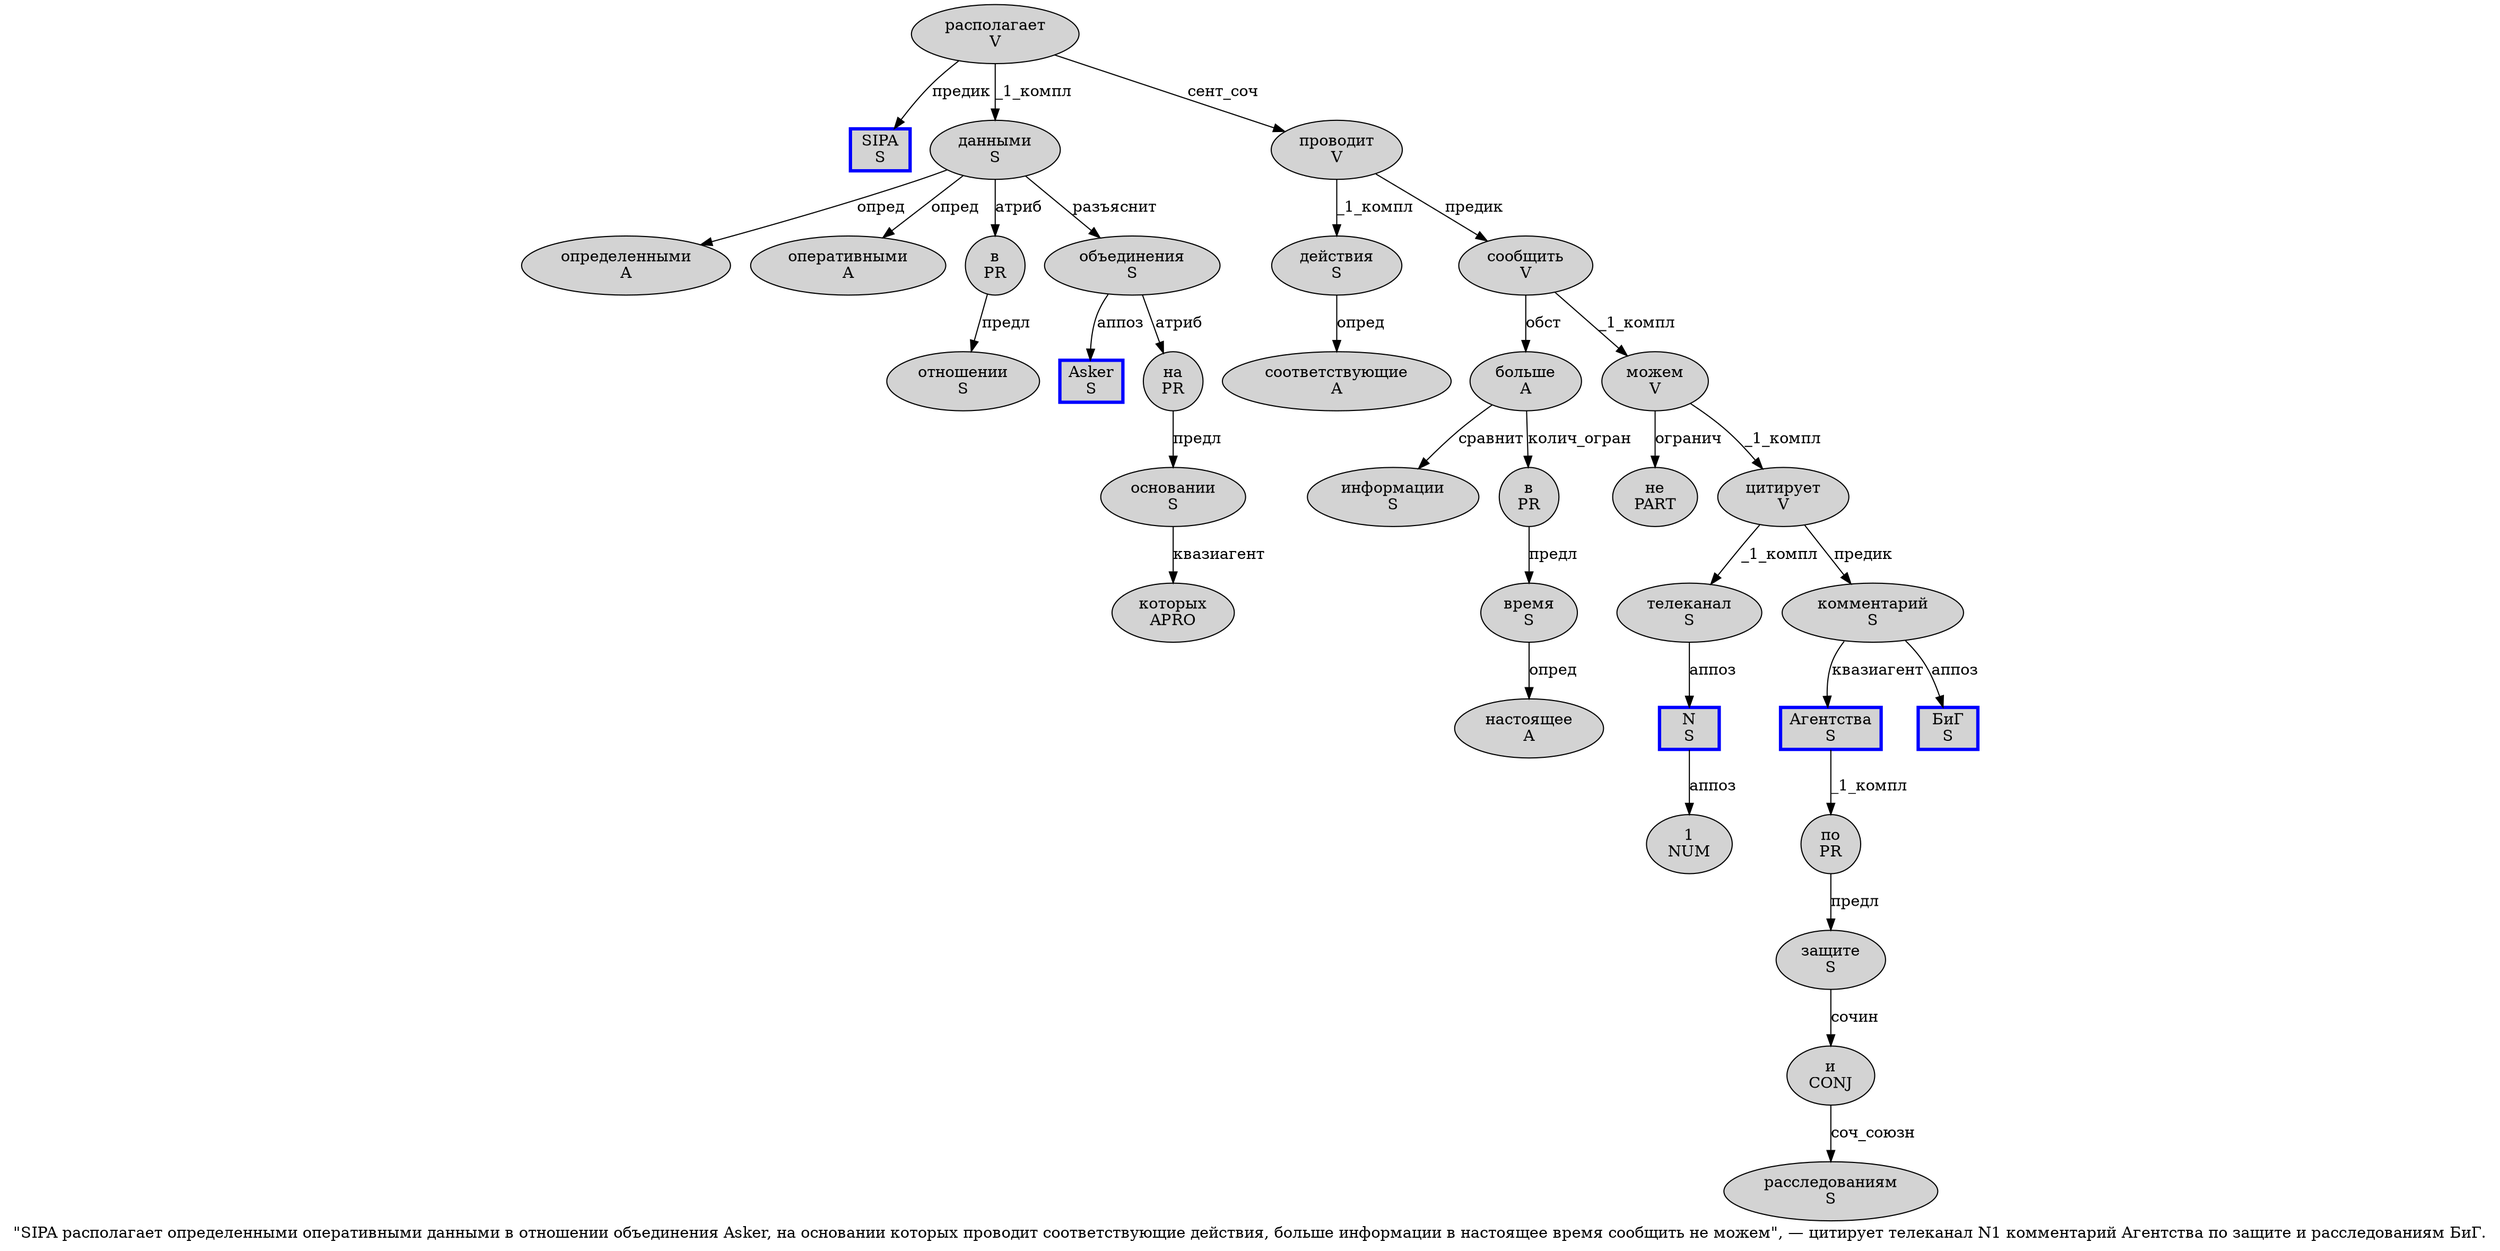 digraph SENTENCE_86 {
	graph [label="\"SIPA располагает определенными оперативными данными в отношении объединения Asker, на основании которых проводит соответствующие действия, больше информации в настоящее время сообщить не можем\", — цитирует телеканал N1 комментарий Агентства по защите и расследованиям БиГ."]
	node [style=filled]
		1 [label="SIPA
S" color=blue fillcolor=lightgray penwidth=3 shape=box]
		2 [label="располагает
V" color="" fillcolor=lightgray penwidth=1 shape=ellipse]
		3 [label="определенными
A" color="" fillcolor=lightgray penwidth=1 shape=ellipse]
		4 [label="оперативными
A" color="" fillcolor=lightgray penwidth=1 shape=ellipse]
		5 [label="данными
S" color="" fillcolor=lightgray penwidth=1 shape=ellipse]
		6 [label="в
PR" color="" fillcolor=lightgray penwidth=1 shape=ellipse]
		7 [label="отношении
S" color="" fillcolor=lightgray penwidth=1 shape=ellipse]
		8 [label="объединения
S" color="" fillcolor=lightgray penwidth=1 shape=ellipse]
		9 [label="Asker
S" color=blue fillcolor=lightgray penwidth=3 shape=box]
		11 [label="на
PR" color="" fillcolor=lightgray penwidth=1 shape=ellipse]
		12 [label="основании
S" color="" fillcolor=lightgray penwidth=1 shape=ellipse]
		13 [label="которых
APRO" color="" fillcolor=lightgray penwidth=1 shape=ellipse]
		14 [label="проводит
V" color="" fillcolor=lightgray penwidth=1 shape=ellipse]
		15 [label="соответствующие
A" color="" fillcolor=lightgray penwidth=1 shape=ellipse]
		16 [label="действия
S" color="" fillcolor=lightgray penwidth=1 shape=ellipse]
		18 [label="больше
A" color="" fillcolor=lightgray penwidth=1 shape=ellipse]
		19 [label="информации
S" color="" fillcolor=lightgray penwidth=1 shape=ellipse]
		20 [label="в
PR" color="" fillcolor=lightgray penwidth=1 shape=ellipse]
		21 [label="настоящее
A" color="" fillcolor=lightgray penwidth=1 shape=ellipse]
		22 [label="время
S" color="" fillcolor=lightgray penwidth=1 shape=ellipse]
		23 [label="сообщить
V" color="" fillcolor=lightgray penwidth=1 shape=ellipse]
		24 [label="не
PART" color="" fillcolor=lightgray penwidth=1 shape=ellipse]
		25 [label="можем
V" color="" fillcolor=lightgray penwidth=1 shape=ellipse]
		29 [label="цитирует
V" color="" fillcolor=lightgray penwidth=1 shape=ellipse]
		30 [label="телеканал
S" color="" fillcolor=lightgray penwidth=1 shape=ellipse]
		31 [label="N
S" color=blue fillcolor=lightgray penwidth=3 shape=box]
		32 [label="1
NUM" color="" fillcolor=lightgray penwidth=1 shape=ellipse]
		33 [label="комментарий
S" color="" fillcolor=lightgray penwidth=1 shape=ellipse]
		34 [label="Агентства
S" color=blue fillcolor=lightgray penwidth=3 shape=box]
		35 [label="по
PR" color="" fillcolor=lightgray penwidth=1 shape=ellipse]
		36 [label="защите
S" color="" fillcolor=lightgray penwidth=1 shape=ellipse]
		37 [label="и
CONJ" color="" fillcolor=lightgray penwidth=1 shape=ellipse]
		38 [label="расследованиям
S" color="" fillcolor=lightgray penwidth=1 shape=ellipse]
		39 [label="БиГ
S" color=blue fillcolor=lightgray penwidth=3 shape=box]
			25 -> 24 [label="огранич"]
			25 -> 29 [label="_1_компл"]
			35 -> 36 [label="предл"]
			34 -> 35 [label="_1_компл"]
			6 -> 7 [label="предл"]
			31 -> 32 [label="аппоз"]
			16 -> 15 [label="опред"]
			33 -> 34 [label="квазиагент"]
			33 -> 39 [label="аппоз"]
			36 -> 37 [label="сочин"]
			2 -> 1 [label="предик"]
			2 -> 5 [label="_1_компл"]
			2 -> 14 [label="сент_соч"]
			8 -> 9 [label="аппоз"]
			8 -> 11 [label="атриб"]
			14 -> 16 [label="_1_компл"]
			14 -> 23 [label="предик"]
			12 -> 13 [label="квазиагент"]
			37 -> 38 [label="соч_союзн"]
			29 -> 30 [label="_1_компл"]
			29 -> 33 [label="предик"]
			18 -> 19 [label="сравнит"]
			18 -> 20 [label="колич_огран"]
			23 -> 18 [label="обст"]
			23 -> 25 [label="_1_компл"]
			22 -> 21 [label="опред"]
			5 -> 3 [label="опред"]
			5 -> 4 [label="опред"]
			5 -> 6 [label="атриб"]
			5 -> 8 [label="разъяснит"]
			20 -> 22 [label="предл"]
			11 -> 12 [label="предл"]
			30 -> 31 [label="аппоз"]
}